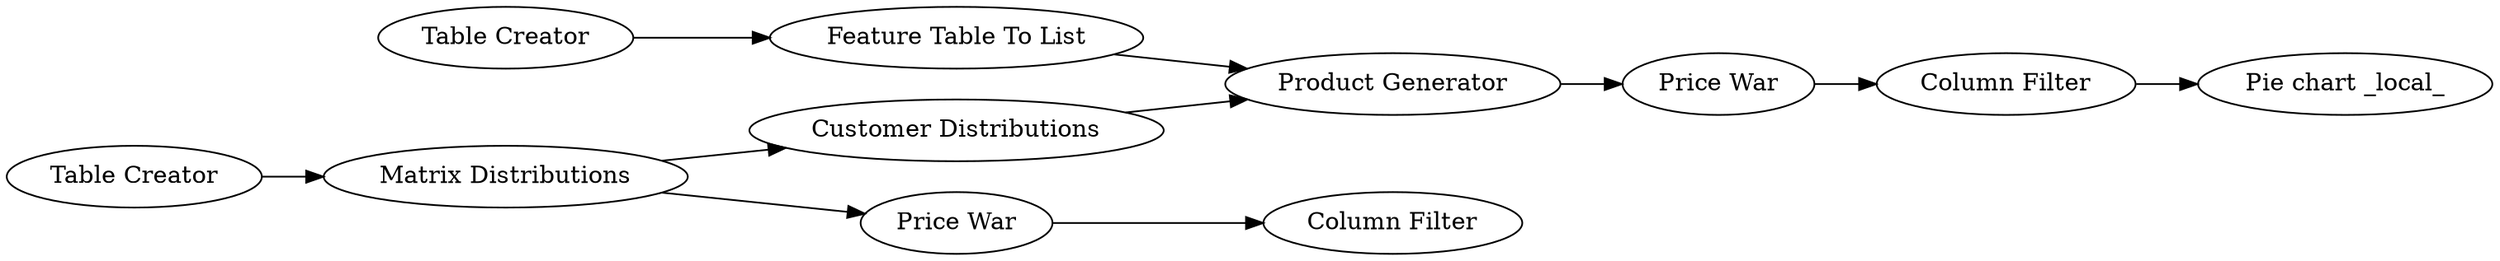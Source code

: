 digraph {
	15 -> 19
	12 -> 13
	5 -> 16
	6 -> 14
	4 -> 5
	3 -> 4
	13 -> 14
	19 -> 48
	14 -> 15
	4 -> 6
	5 [label="Price War"]
	16 [label="Column Filter"]
	48 [label="Pie chart _local_"]
	13 [label="Feature Table To List"]
	4 [label="Matrix Distributions"]
	6 [label="Customer Distributions"]
	15 [label="Price War"]
	14 [label="Product Generator"]
	3 [label="Table Creator"]
	12 [label="Table Creator"]
	19 [label="Column Filter"]
	rankdir=LR
}
